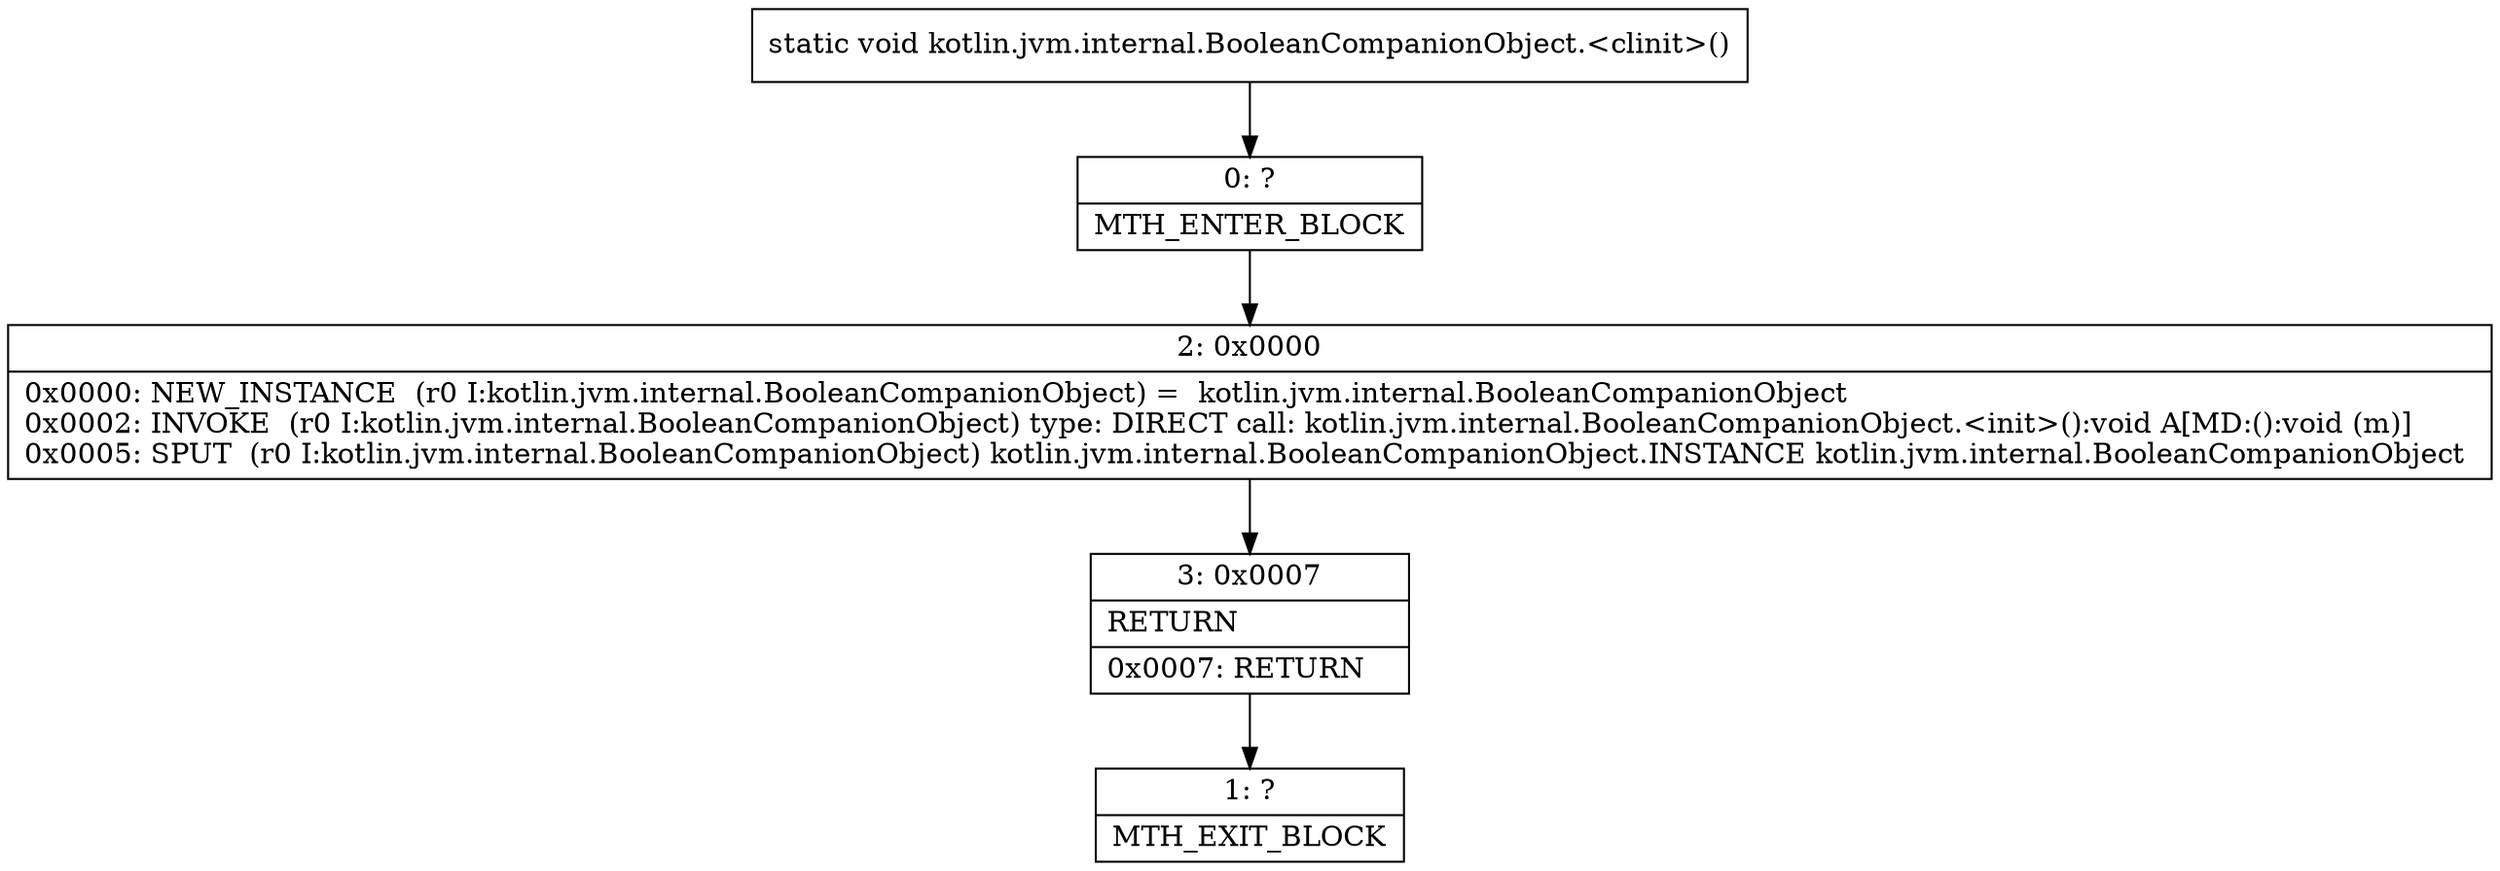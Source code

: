 digraph "CFG forkotlin.jvm.internal.BooleanCompanionObject.\<clinit\>()V" {
Node_0 [shape=record,label="{0\:\ ?|MTH_ENTER_BLOCK\l}"];
Node_2 [shape=record,label="{2\:\ 0x0000|0x0000: NEW_INSTANCE  (r0 I:kotlin.jvm.internal.BooleanCompanionObject) =  kotlin.jvm.internal.BooleanCompanionObject \l0x0002: INVOKE  (r0 I:kotlin.jvm.internal.BooleanCompanionObject) type: DIRECT call: kotlin.jvm.internal.BooleanCompanionObject.\<init\>():void A[MD:():void (m)]\l0x0005: SPUT  (r0 I:kotlin.jvm.internal.BooleanCompanionObject) kotlin.jvm.internal.BooleanCompanionObject.INSTANCE kotlin.jvm.internal.BooleanCompanionObject \l}"];
Node_3 [shape=record,label="{3\:\ 0x0007|RETURN\l|0x0007: RETURN   \l}"];
Node_1 [shape=record,label="{1\:\ ?|MTH_EXIT_BLOCK\l}"];
MethodNode[shape=record,label="{static void kotlin.jvm.internal.BooleanCompanionObject.\<clinit\>() }"];
MethodNode -> Node_0;Node_0 -> Node_2;
Node_2 -> Node_3;
Node_3 -> Node_1;
}

